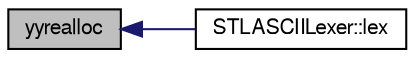 digraph "yyrealloc"
{
  bgcolor="transparent";
  edge [fontname="FreeSans",fontsize="10",labelfontname="FreeSans",labelfontsize="10"];
  node [fontname="FreeSans",fontsize="10",shape=record];
  rankdir="LR";
  Node4 [label="yyrealloc",height=0.2,width=0.4,color="black", fillcolor="grey75", style="filled", fontcolor="black"];
  Node4 -> Node5 [dir="back",color="midnightblue",fontsize="10",style="solid",fontname="FreeSans"];
  Node5 [label="STLASCIILexer::lex",height=0.2,width=0.4,color="black",URL="$a29562.html#a9f1ef5611aceec492693861ea0d7d58e",tooltip="The lexer function itself. "];
}
